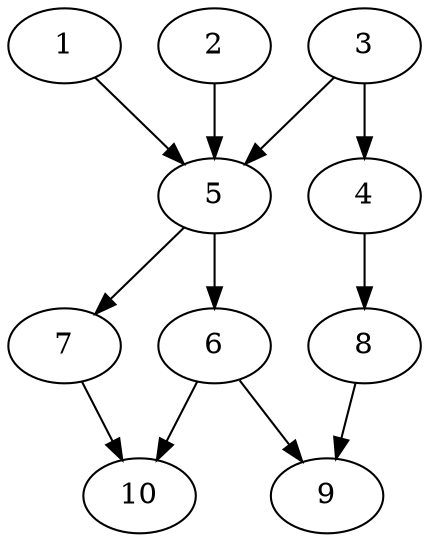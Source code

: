 // DAG automatically generated by daggen at Thu Oct  3 13:58:05 2019
// ./daggen --dot -n 10 --ccr 0.5 --fat 0.5 --regular 0.9 --density 0.9 --mindata 5242880 --maxdata 52428800 
digraph G {
  1 [size="43644928", alpha="0.08", expect_size="21822464"] 
  1 -> 5 [size ="21822464"]
  2 [size="88844288", alpha="0.17", expect_size="44422144"] 
  2 -> 5 [size ="44422144"]
  3 [size="37033984", alpha="0.01", expect_size="18516992"] 
  3 -> 4 [size ="18516992"]
  3 -> 5 [size ="18516992"]
  4 [size="85207040", alpha="0.06", expect_size="42603520"] 
  4 -> 8 [size ="42603520"]
  5 [size="19568640", alpha="0.11", expect_size="9784320"] 
  5 -> 6 [size ="9784320"]
  5 -> 7 [size ="9784320"]
  6 [size="14204928", alpha="0.13", expect_size="7102464"] 
  6 -> 9 [size ="7102464"]
  6 -> 10 [size ="7102464"]
  7 [size="68569088", alpha="0.14", expect_size="34284544"] 
  7 -> 10 [size ="34284544"]
  8 [size="15169536", alpha="0.13", expect_size="7584768"] 
  8 -> 9 [size ="7584768"]
  9 [size="70868992", alpha="0.11", expect_size="35434496"] 
  10 [size="37486592", alpha="0.05", expect_size="18743296"] 
}
